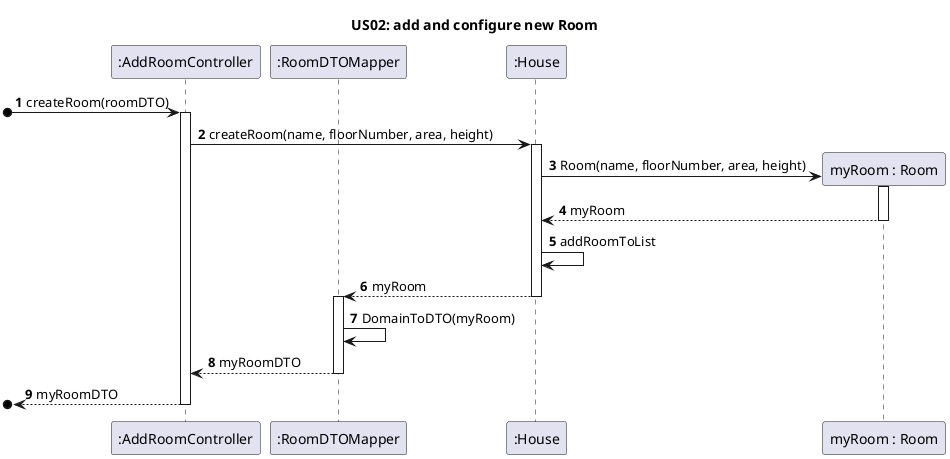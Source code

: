 @startuml
'https://plantuml.com/sequence-diagram


title US02: add and configure new Room


autonumber
participant ":AddRoomController"
participant ":RoomDTOMapper"
participant ":House"

[o-> ":AddRoomController" : createRoom(roomDTO)
activate ":AddRoomController"
":AddRoomController" -> ":House" : createRoom(name, floorNumber, area, height)
activate ":House"
":House" -> "myRoom : Room" ** : Room(name, floorNumber, area, height)
activate "myRoom : Room"
"myRoom : Room" --> ":House" : myRoom
deactivate "myRoom : Room"
":House" -> ":House" : addRoomToList
":House" --> ":RoomDTOMapper" : myRoom
deactivate ":House"
activate ":RoomDTOMapper"
":RoomDTOMapper" -> ":RoomDTOMapper" : DomainToDTO(myRoom)
":RoomDTOMapper" --> ":AddRoomController" : myRoomDTO
deactivate ":RoomDTOMapper"
[o<-- ":AddRoomController" : myRoomDTO
deactivate ":AddRoomController"

@enduml